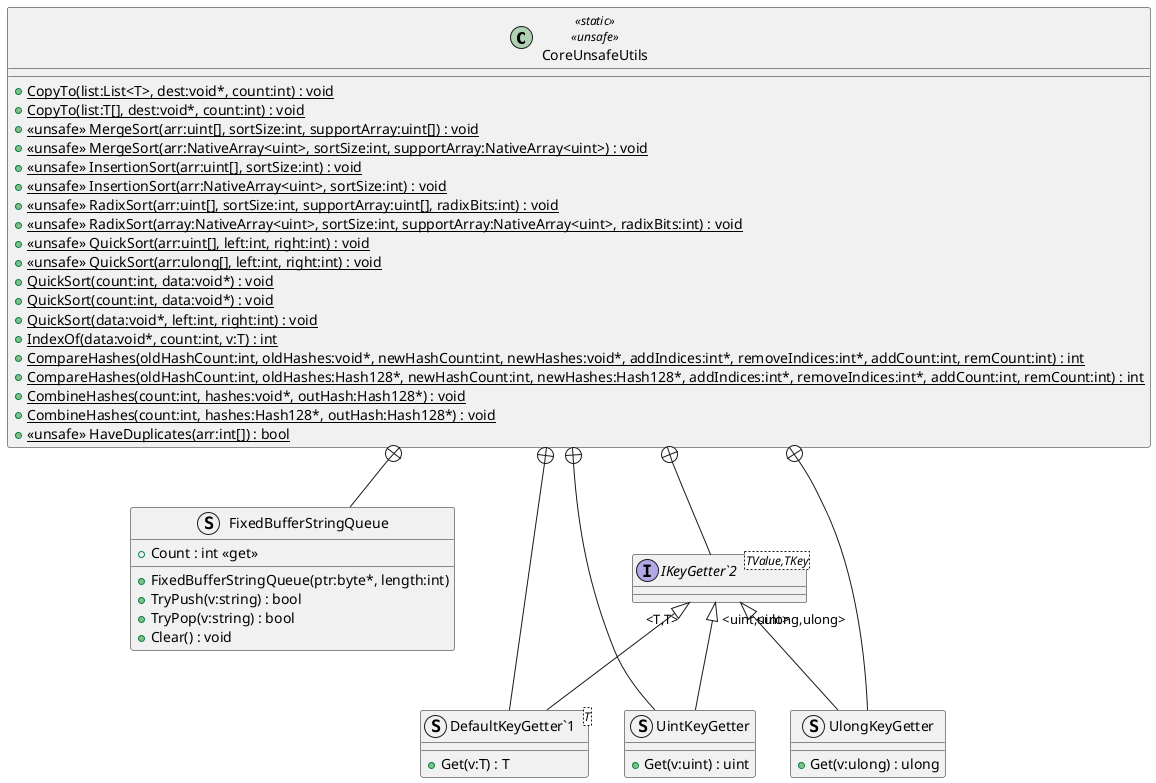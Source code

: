 @startuml
class CoreUnsafeUtils <<static>> <<unsafe>> {
    + {static} CopyTo(list:List<T>, dest:void*, count:int) : void
    + {static} CopyTo(list:T[], dest:void*, count:int) : void
    + {static} <<unsafe>> MergeSort(arr:uint[], sortSize:int, supportArray:uint[]) : void
    + {static} <<unsafe>> MergeSort(arr:NativeArray<uint>, sortSize:int, supportArray:NativeArray<uint>) : void
    + {static} <<unsafe>> InsertionSort(arr:uint[], sortSize:int) : void
    + {static} <<unsafe>> InsertionSort(arr:NativeArray<uint>, sortSize:int) : void
    + {static} <<unsafe>> RadixSort(arr:uint[], sortSize:int, supportArray:uint[], radixBits:int) : void
    + {static} <<unsafe>> RadixSort(array:NativeArray<uint>, sortSize:int, supportArray:NativeArray<uint>, radixBits:int) : void
    + {static} <<unsafe>> QuickSort(arr:uint[], left:int, right:int) : void
    + {static} <<unsafe>> QuickSort(arr:ulong[], left:int, right:int) : void
    + {static} QuickSort(count:int, data:void*) : void
    + {static} QuickSort(count:int, data:void*) : void
    + {static} QuickSort(data:void*, left:int, right:int) : void
    + {static} IndexOf(data:void*, count:int, v:T) : int
    + {static} CompareHashes(oldHashCount:int, oldHashes:void*, newHashCount:int, newHashes:void*, addIndices:int*, removeIndices:int*, addCount:int, remCount:int) : int
    + {static} CompareHashes(oldHashCount:int, oldHashes:Hash128*, newHashCount:int, newHashes:Hash128*, addIndices:int*, removeIndices:int*, addCount:int, remCount:int) : int
    + {static} CombineHashes(count:int, hashes:void*, outHash:Hash128*) : void
    + {static} CombineHashes(count:int, hashes:Hash128*, outHash:Hash128*) : void
    + {static} <<unsafe>> HaveDuplicates(arr:int[]) : bool
}
struct FixedBufferStringQueue {
    + Count : int <<get>>
    + FixedBufferStringQueue(ptr:byte*, length:int)
    + TryPush(v:string) : bool
    + TryPop(v:string) : bool
    + Clear() : void
}
interface "IKeyGetter`2"<TValue,TKey> {
}
struct "DefaultKeyGetter`1"<T> {
    + Get(v:T) : T
}
struct UintKeyGetter {
    + Get(v:uint) : uint
}
struct UlongKeyGetter {
    + Get(v:ulong) : ulong
}
CoreUnsafeUtils +-- FixedBufferStringQueue
CoreUnsafeUtils +-- "IKeyGetter`2"
CoreUnsafeUtils +-- "DefaultKeyGetter`1"
"IKeyGetter`2" "<T,T>" <|-- "DefaultKeyGetter`1"
CoreUnsafeUtils +-- UintKeyGetter
"IKeyGetter`2" "<uint,uint>" <|-- UintKeyGetter
CoreUnsafeUtils +-- UlongKeyGetter
"IKeyGetter`2" "<ulong,ulong>" <|-- UlongKeyGetter
@enduml
